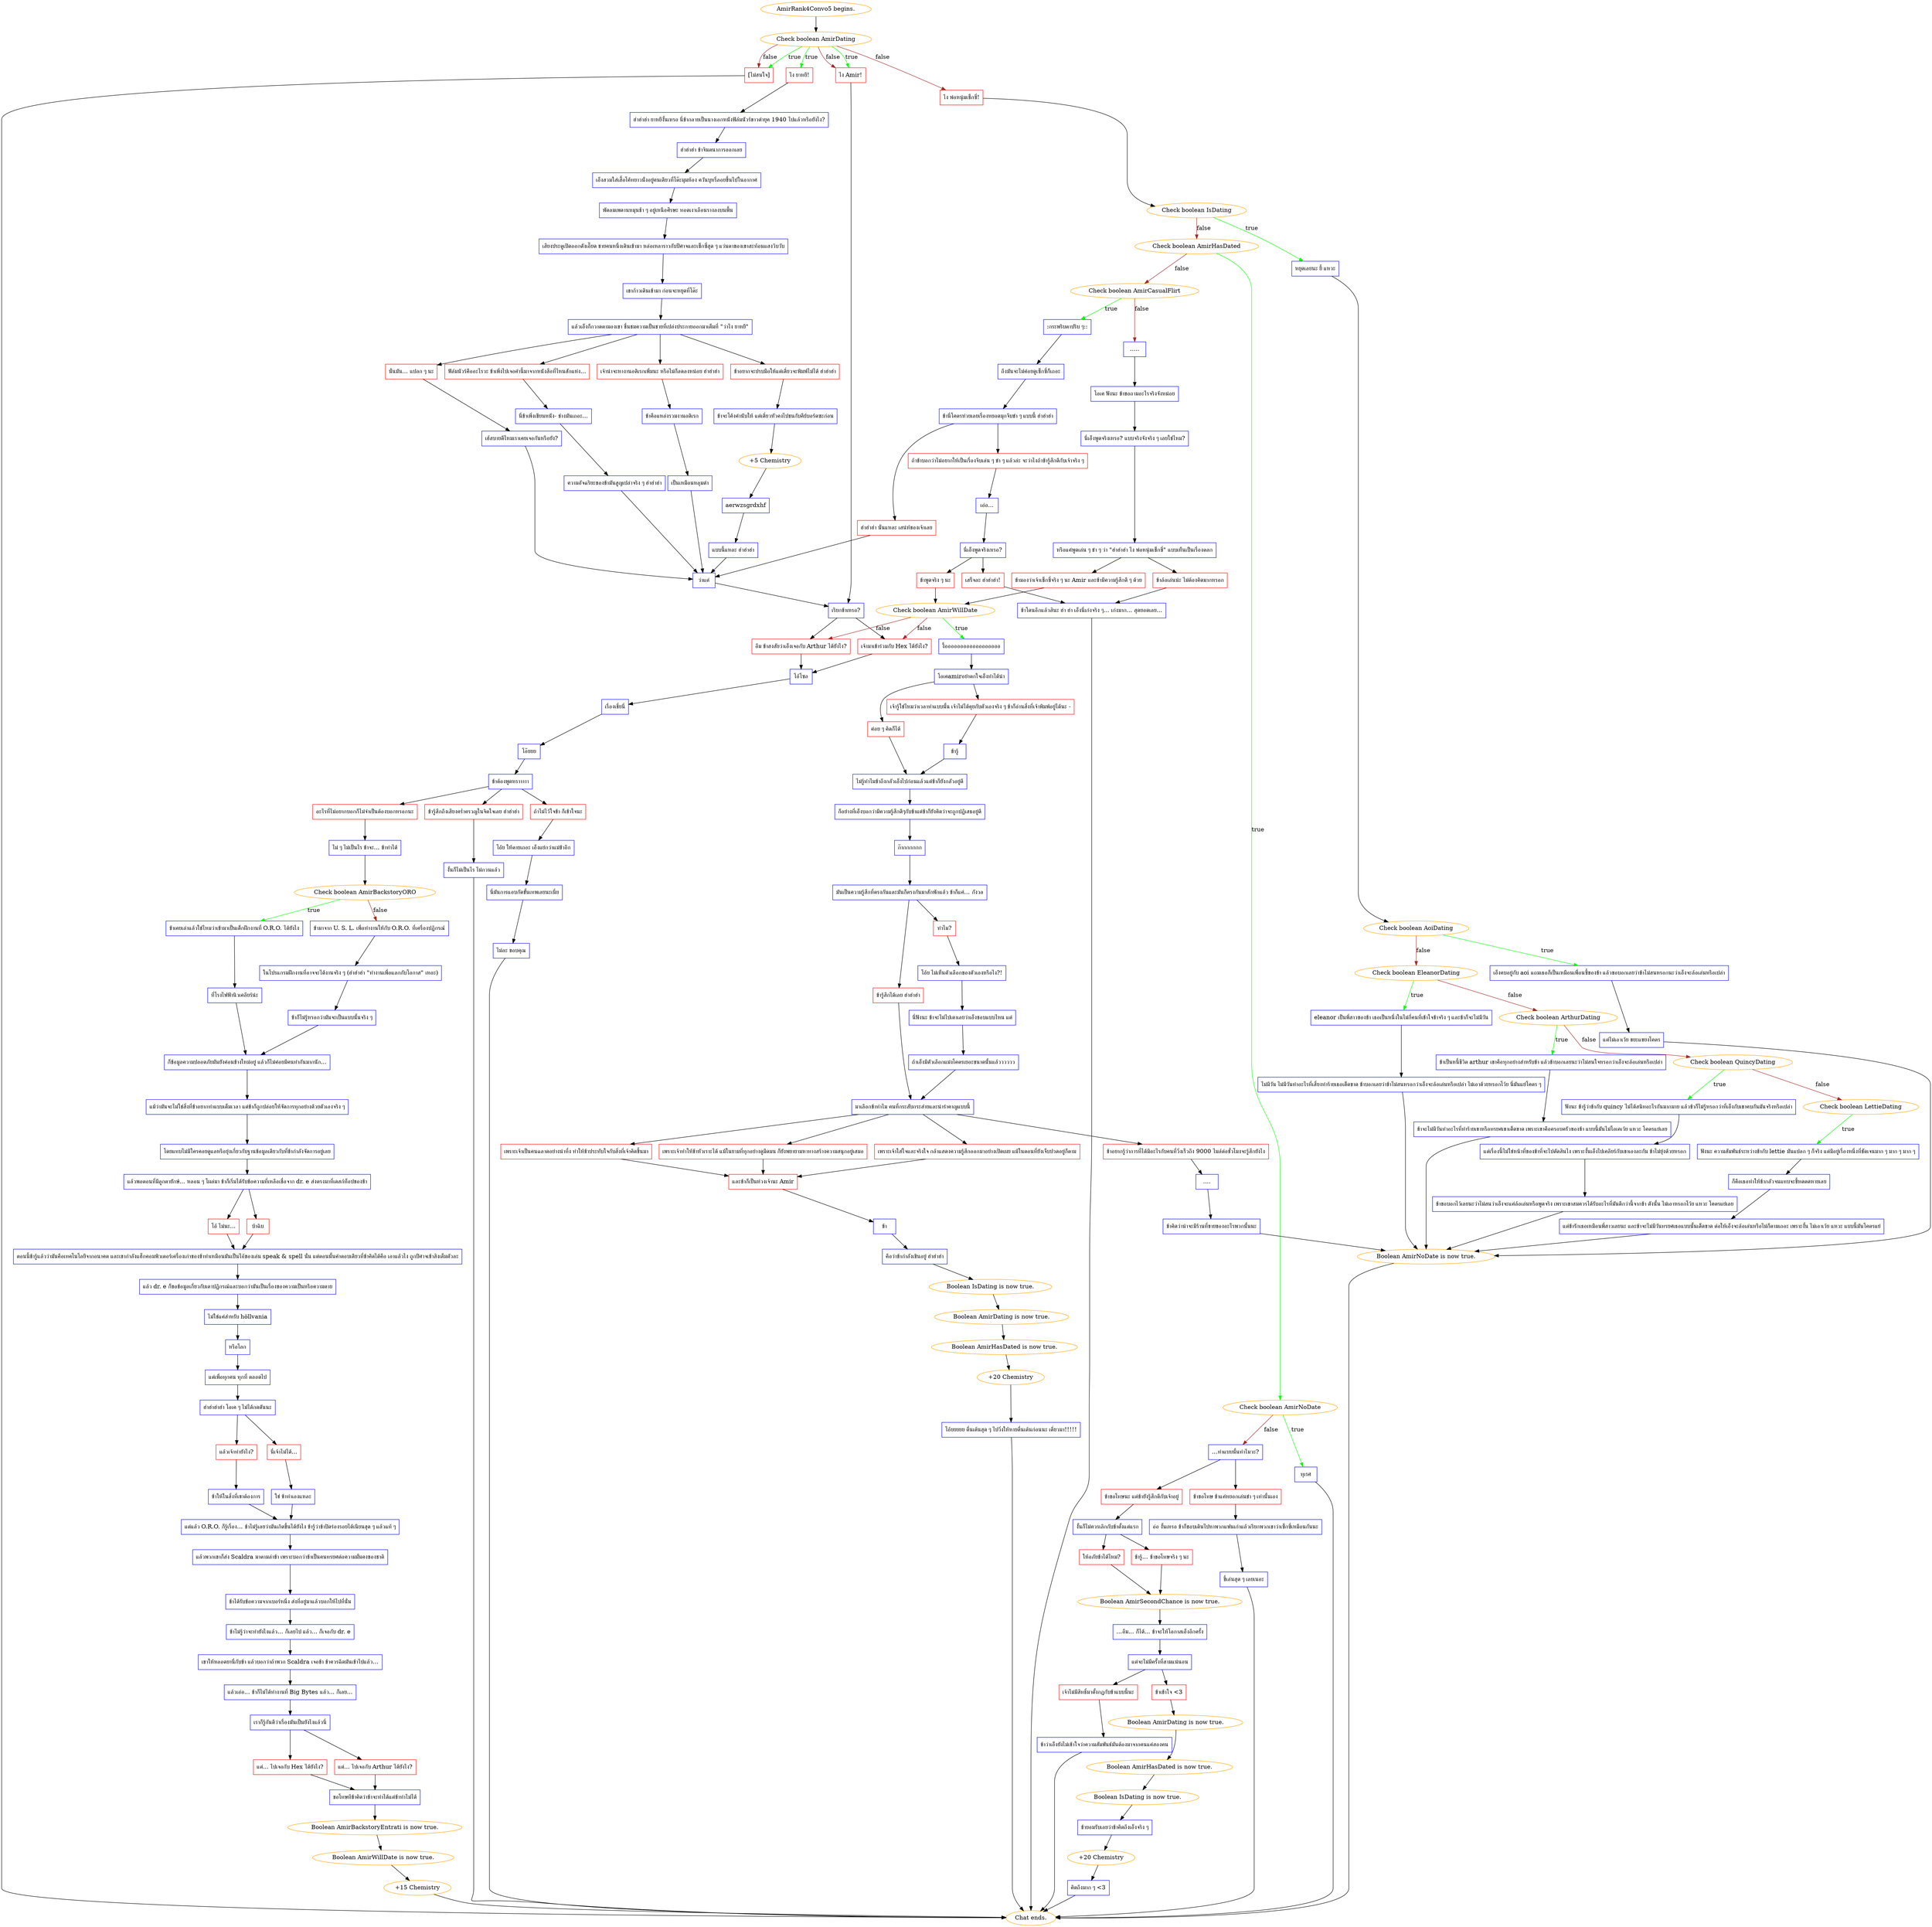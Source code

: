 digraph {
	"AmirRank4Convo5 begins." [color=orange];
		"AmirRank4Convo5 begins." -> j4038238885;
	j4038238885 [label="Check boolean AmirDating",color=orange];
		j4038238885 -> j453472260 [label=true,color=green];
		j4038238885 -> j675863243 [label=true,color=green];
		j4038238885 -> j3001038503 [label=true,color=green];
		j4038238885 -> j3262511232 [label=false,color=brown];
		j4038238885 -> j675863243 [label=false,color=brown];
		j4038238885 -> j3001038503 [label=false,color=brown];
	j453472260 [label="ไง ยาหยี!",shape=box,color=red];
		j453472260 -> j1004935636;
	j675863243 [label="ไง Amir!",shape=box,color=red];
		j675863243 -> j3127888544;
	j3001038503 [label="[ไม่สนใจ]",shape=box,color=red];
		j3001038503 -> "Chat ends.";
	j3262511232 [label="ไง พ่อหนุ่มเซ็กซี่!",shape=box,color=red];
		j3262511232 -> j3187119475;
	j1004935636 [label="ฮ่าฮ่าฮ่า ยาหยีงั้นเหรอ นี่ข้ากลายเป็นนางเอกหนังฟิล์มนัวร์ขาวดำยุค 1940 ไปแล้วหรือยังไง?",shape=box,color=blue];
		j1004935636 -> j1778449166;
	j3127888544 [label="เรียกข้าเหรอ?",shape=box,color=blue];
		j3127888544 -> j3487832916;
		j3127888544 -> j1801534814;
	"Chat ends." [color=orange];
	j3187119475 [label="Check boolean IsDating",color=orange];
		j3187119475 -> j2643241112 [label=true,color=green];
		j3187119475 -> j2762511978 [label=false,color=brown];
	j1778449166 [label="ฮ่าฮ่าฮ่า ข้าจินตนาการออกเลย",shape=box,color=blue];
		j1778449166 -> j1247759759;
	j3487832916 [label="เจ้ามาเข้าร่วมกับ Hex ได้ยังไง?",shape=box,color=red];
		j3487832916 -> j1310866975;
	j1801534814 [label="อืม ข้าสงสัยว่าเอ็งเจอกับ Arthur ได้ยังไง?",shape=box,color=red];
		j1801534814 -> j1310866975;
	j2643241112 [label="หยุดเลยนะ ยี้ แหวะ",shape=box,color=blue];
		j2643241112 -> j4121758529;
	j2762511978 [label="Check boolean AmirHasDated",color=orange];
		j2762511978 -> j583148247 [label=true,color=green];
		j2762511978 -> j3041935515 [label=false,color=brown];
	j1247759759 [label="เอ็งสวมใส่เสื้อโค้ทยาวนั่งอยู่คนเดียวที่โต๊ะมุมห้อง ควันบุหรี่ลอยขึ้นไปในอากาศ",shape=box,color=blue];
		j1247759759 -> j3847410222;
	j1310866975 [label="โอ้โซล",shape=box,color=blue];
		j1310866975 -> j1298294313;
	j4121758529 [label="Check boolean AoiDating",color=orange];
		j4121758529 -> j559906169 [label=true,color=green];
		j4121758529 -> j3816408486 [label=false,color=brown];
	j583148247 [label="Check boolean AmirNoDate",color=orange];
		j583148247 -> j4194601007 [label=true,color=green];
		j583148247 -> j2218231787 [label=false,color=brown];
	j3041935515 [label="Check boolean AmirCasualFlirt",color=orange];
		j3041935515 -> j3756588718 [label=true,color=green];
		j3041935515 -> j3652303269 [label=false,color=brown];
	j3847410222 [label="พัดลมเพดานหมุนช้า ๆ อยู่เหนือศีรษะ ทอดเงาเลือนรางลงบนพื้น",shape=box,color=blue];
		j3847410222 -> j3428417044;
	j1298294313 [label="เรื่องเชี่ยนี่",shape=box,color=blue];
		j1298294313 -> j700437717;
	j559906169 [label="เอ็งคบอยู่กับ aoi แถมเธอก็เป็นเหมือนเพื่อนซี้ของข้า แล้วขอบอกเลยว่าข้าไม่สนหรอกนะว่าเอ็งจะล้อเล่นหรือเปล่า",shape=box,color=blue];
		j559906169 -> j2600301279;
	j3816408486 [label="Check boolean EleanorDating",color=orange];
		j3816408486 -> j103316747 [label=true,color=green];
		j3816408486 -> j1390768341 [label=false,color=brown];
	j4194601007 [label="ทุเรศ",shape=box,color=blue];
		j4194601007 -> "Chat ends.";
	j2218231787 [label="…ทำแบบนั้นทำไมวะ?",shape=box,color=blue];
		j2218231787 -> j3333212664;
		j2218231787 -> j3954572308;
	j3756588718 [label=":กระพริบตาปริบ ๆ::",shape=box,color=blue];
		j3756588718 -> j1819694408;
	j3652303269 [label=".....",shape=box,color=blue];
		j3652303269 -> j697623419;
	j3428417044 [label="เสียงประตูเปิดออกดังเอี๊ยด ชายคนหนึ่งเดินเข้ามา หล่อเหลาราวกับปีศาจและเซ็กซี่สุด ๆ แว่นตาของเขาสะท้อนแสงวิบวับ",shape=box,color=blue];
		j3428417044 -> j670574813;
	j700437717 [label="โอ๊ยยย",shape=box,color=blue];
		j700437717 -> j3801339483;
	j2600301279 [label="แต่ไม่เอาเว้ย ขยะแขยงโคตร",shape=box,color=blue];
		j2600301279 -> j1438323710;
	j103316747 [label="eleanor เป็นพี่สาวของข้า เธอเป็นหนึ่งในไม่กี่คนที่เข้าใจข้าจริง ๆ และข้าก็จะไม่มีวัน",shape=box,color=blue];
		j103316747 -> j2305351817;
	j1390768341 [label="Check boolean ArthurDating",color=orange];
		j1390768341 -> j1410985562 [label=true,color=green];
		j1390768341 -> j4138058423 [label=false,color=brown];
	j3333212664 [label="ข้าขอโทษนะ แต่ข้ายังรู้สึกดีกับเจ้าอยู่",shape=box,color=red];
		j3333212664 -> j2552776415;
	j3954572308 [label="ข้าขอโทษ ข้าแค่หยอกเล่นขำ ๆ เท่านั้นเอง",shape=box,color=red];
		j3954572308 -> j74616835;
	j1819694408 [label="ถึงมันจะไม่ค่อยดูเซ็กซี่ก็เถอะ",shape=box,color=blue];
		j1819694408 -> j790063554;
	j697623419 [label="โอเค ฟังนะ ข้าขอถามอะไรจริงจังหน่อย",shape=box,color=blue];
		j697623419 -> j1179353840;
	j670574813 [label="เขาก้าวเดินเข้ามา ก่อนจะหยุดที่โต๊ะ",shape=box,color=blue];
		j670574813 -> j2210362355;
	j3801339483 [label="ข้าต้องพูดหราาาาา",shape=box,color=blue];
		j3801339483 -> j916114147;
		j3801339483 -> j3538053235;
		j3801339483 -> j2734169180;
	j1438323710 [label="Boolean AmirNoDate is now true.",color=orange];
		j1438323710 -> "Chat ends.";
	j2305351817 [label="ไม่มีวัน ไม่มีวันทำอะไรที่เสี่ยงทำร้ายเธอเด็ดขาด ข้าบอกเลยว่าข้าไม่สนหรอกว่าเอ็งจะล้อเล่นหรือเปล่า ไม่เอาด้วยหรอกโว้ย นี่มันแย่โคตร ๆ",shape=box,color=blue];
		j2305351817 -> j1438323710;
	j1410985562 [label="ข้าเป็นหนี้ชีวิต arthur เขาคือทุกอย่างสำหรับข้า แล้วข้าบอกเลยนะว่าไม่สนใจหรอกว่าเอ็งจะล้อเล่นหรือเปล่า",shape=box,color=blue];
		j1410985562 -> j1304950834;
	j4138058423 [label="Check boolean QuincyDating",color=orange];
		j4138058423 -> j1850410668 [label=true,color=green];
		j4138058423 -> j2396045377 [label=false,color=brown];
	j2552776415 [label="งั้นก็ไม่ควรเลิกกับข้าตั้งแต่แรก",shape=box,color=blue];
		j2552776415 -> j1461402572;
		j2552776415 -> j2627613191;
	j74616835 [label="อ๋อ งั้นเหรอ ข้าก็ชอบเดินไปหาพวกแฟนเก่าแล้วเรียกพวกเขาว่าเซ็กซี่เหมือนกันนะ",shape=box,color=blue];
		j74616835 -> j2599333361;
	j790063554 [label="ข้านี่โคตรห่วยเลยเรื่องหยอดมุกจีบขำ ๆ แบบนี้ ฮ่าฮ่าฮ่า",shape=box,color=blue];
		j790063554 -> j2154660686;
		j790063554 -> j3238618879;
	j1179353840 [label="นี่เอ็งพูดจริงเหรอ? แบบจริงจังจริง ๆ เลยใช่ไหม?",shape=box,color=blue];
		j1179353840 -> j3603528495;
	j2210362355 [label="แล้วเอ็งก็กวาดตามองเขา ชื่นชมความเป็นชายที่เปล่งประกายออกมาเต็มที่ \"ว่าไง ยาหยี\"",shape=box,color=blue];
		j2210362355 -> j3533558184;
		j2210362355 -> j943448195;
		j2210362355 -> j3026385461;
		j2210362355 -> j579178742;
	j916114147 [label="ถ้าไม่ไว้ใจข้า ก็เข้าใจนะ",shape=box,color=red];
		j916114147 -> j3853621919;
	j3538053235 [label="อะไรที่ไม่อยากบอกก็ไม่จำเป็นต้องบอกหรอกนะ",shape=box,color=red];
		j3538053235 -> j774014918;
	j2734169180 [label="ข้ารู้สึกถึงเสียงคร่ำครวญในจิตใจเลย ฮ่าฮ่าฮ่า",shape=box,color=red];
		j2734169180 -> j3237160255;
	j1304950834 [label="ข้าจะไม่มีวันทำอะไรที่ทำร้ายเขาหรือทรยศเขาเด็ดขาด เพราะเขาคือครอบครัวของข้า แบบนี้มันไม่โอเคเว้ย แหวะ โคตรแย่เลย",shape=box,color=blue];
		j1304950834 -> j1438323710;
	j1850410668 [label="ฟังนะ ข้ารู้ว่าข้ากับ quincy ไม่ได้สนิทอะไรกันมากมาย แล้วข้าก็ไม่รู้หรอกว่าที่เอ็งกับเขาคบกันมันจริงหรือเปล่า",shape=box,color=blue];
		j1850410668 -> j1235085771;
	j2396045377 [label="Check boolean LettieDating",color=orange];
		j2396045377 -> j2503146041 [label=true,color=green];
	j1461402572 [label="ข้ารู้… ข้าขอโทษจริง ๆ นะ",shape=box,color=red];
		j1461402572 -> j3893335066;
	j2627613191 [label="ให้อภัยข้าได้ไหม?",shape=box,color=red];
		j2627613191 -> j3893335066;
	j2599333361 [label="ขี้เล่นสุด ๆ เลยเนอะ",shape=box,color=blue];
		j2599333361 -> "Chat ends.";
	j2154660686 [label="ฮ่าฮ่าฮ่า นั่นแหละ เสน่ห์ของเจ้าเลย",shape=box,color=red];
		j2154660686 -> j2510668099;
	j3238618879 [label="ถ้าข้าบอกว่าไม่อยากให้เป็นเรื่องจีบเล่น ๆ ขำ ๆ แล้วล่ะ จะว่าไงถ้าข้ารู้สึกดีกับเจ้าจริง ๆ",shape=box,color=red];
		j3238618879 -> j3802157313;
	j3603528495 [label="หรือแค่พูดเล่น ๆ ขำ ๆ ว่า \"ฮ่าฮ่าฮ่า ไง พ่อหนุ่มเซ็กซี่\" แบบเห็นเป็นเรื่องตลก",shape=box,color=blue];
		j3603528495 -> j1472499952;
		j3603528495 -> j2235951807;
	j3533558184 [label="ฟิล์มนัวร์คืออะไรวะ ข้าเพิ่งไปเจอคำนี้มาจากหนังสือที่ไหนสักแห่ง...",shape=box,color=red];
		j3533558184 -> j1381680016;
	j943448195 [label="เจ้าน่าจะหางานอดิเรกเพิ่มนะ หรือไม่ก็ลดลงหน่อย ฮ่าฮ่าฮ่า",shape=box,color=red];
		j943448195 -> j8250038;
	j3026385461 [label="ข้าอยากจะปรบมือให้แต่เดี๋ยวจะพิมพ์ไม่ได้ ฮ่าฮ่าฮ่า",shape=box,color=red];
		j3026385461 -> j737449119;
	j579178742 [label="นั่นมัน… แปลก ๆ นะ",shape=box,color=red];
		j579178742 -> j251089714;
	j3853621919 [label="โอ้ย ให้ตายเถอะ เอ็งแย่กว่าแม่ข้าอีก",shape=box,color=blue];
		j3853621919 -> j2553884772;
	j774014918 [label="ไม่ ๆ ไม่เป็นไร ข้าจะ... ข้าทำได้",shape=box,color=blue];
		j774014918 -> j752942042;
	j3237160255 [label="งั้นก็ไม่เป็นไร ไม่กวนแล้ว",shape=box,color=blue];
		j3237160255 -> "Chat ends.";
	j1235085771 [label="แต่เรื่องนี้ไม่ใช่หน้าที่ของข้าที่จะไปตัดสินไง เพราะงั้นเอ็งไปเคลียร์กับเขาเองละกัน ข้าไม่ยุ่งด้วยหรอก",shape=box,color=blue];
		j1235085771 -> j1184792063;
	j2503146041 [label="ฟังนะ ความสัมพันธ์ระหว่างข้ากับ lettie มันแปลก ๆ ก็จริง แต่มีอยู่เรื่องหนึ่งที่ชัดเจนมาก ๆ มาก ๆ มาก ๆ",shape=box,color=blue];
		j2503146041 -> j3233260551;
	j3893335066 [label="Boolean AmirSecondChance is now true.",color=orange];
		j3893335066 -> j4263583323;
	j2510668099 [label="ว่าแต่",shape=box,color=blue];
		j2510668099 -> j3127888544;
	j3802157313 [label="เอ่อ...",shape=box,color=blue];
		j3802157313 -> j455650283;
	j1472499952 [label="ข้ามองว่าเจ้าเซ็กซี่จริง ๆ นะ Amir และข้ามีความรู้สึกดี ๆ ด้วย",shape=box,color=red];
		j1472499952 -> j3219135128;
	j2235951807 [label="ข้าล้อเล่นน่ะ ไม่ต้องคิดมากหรอก",shape=box,color=red];
		j2235951807 -> j3391485738;
	j1381680016 [label="นี่ข้าเพิ่งเขียนหนัง- ช่างมันเถอะ...",shape=box,color=blue];
		j1381680016 -> j2805160502;
	j8250038 [label="ข้าคือแหล่งรวมงานอดิเรก",shape=box,color=blue];
		j8250038 -> j3593343256;
	j737449119 [label="ข้าจะโค้งคำนับให้ แต่เดี๋ยวหัวคงไปชนกับคีย์บอร์ดซะก่อน",shape=box,color=blue];
		j737449119 -> j59564991;
	j251089714 [label="เฮ้สบายดีไหมเราเคยเจอกันหรือยัง?",shape=box,color=blue];
		j251089714 -> j2510668099;
	j2553884772 [label="นี่มันการแอบกัดขั้นเทพเลยนะเนี่ย",shape=box,color=blue];
		j2553884772 -> j744523657;
	j752942042 [label="Check boolean AmirBackstoryORO",color=orange];
		j752942042 -> j2842271541 [label=true,color=green];
		j752942042 -> j3858849938 [label=false,color=brown];
	j1184792063 [label="ข้าขอบอกไว้เลยนะว่าไม่สนว่าเอ็งจะแค่ล้อเล่นหรือพูดจริง เพราะเขาสมควรได้รับอะไรที่มันดีกว่านี้จากข้า ดังนั้น ไม่เอาหรอกโว้ย แหวะ โคตรแย่เลย",shape=box,color=blue];
		j1184792063 -> j1438323710;
	j3233260551 [label="ก็คือเธอทำให้ข้ากลัวจนแทบจะขี้หดตดหายเลย",shape=box,color=blue];
		j3233260551 -> j2639245107;
	j4263583323 [label="…อืม... ก็ได้... ข้าจะให้โอกาสเอ็งอีกครั้ง",shape=box,color=blue];
		j4263583323 -> j1360280940;
	j455650283 [label="นี่เอ็งพูดจริงเหรอ?",shape=box,color=blue];
		j455650283 -> j2738489020;
		j455650283 -> j1588150729;
	j3219135128 [label="Check boolean AmirWillDate",color=orange];
		j3219135128 -> j1652249226 [label=true,color=green];
		j3219135128 -> j3487832916 [label=false,color=brown];
		j3219135128 -> j1801534814 [label=false,color=brown];
	j3391485738 [label="ข้าโดนอีกแล้วสินะ ฮ่า​ ฮ่า เอ็งนี่เก่งจริง ๆ... เก่งมาก... สุดยอดเลย...",shape=box,color=blue];
		j3391485738 -> "Chat ends.";
	j2805160502 [label="ความอัจฉริยะของข้ามันสูญเปล่าจริง ๆ ฮ่าฮ่าฮ่า",shape=box,color=blue];
		j2805160502 -> j2510668099;
	j3593343256 [label="เป็นเหมือนหลุมดำ",shape=box,color=blue];
		j3593343256 -> j2510668099;
	j59564991 [label="+5 Chemistry",color=orange];
		j59564991 -> j864813504;
	j744523657 [label="ไม่ละ ขอบคุณ",shape=box,color=blue];
		j744523657 -> "Chat ends.";
	j2842271541 [label="ข้าเคยเล่าแล้วใช่ไหมว่าเข้ามาเป็นเด็กฝึกงานที่ O.R.O. ได้ยังไง",shape=box,color=blue];
		j2842271541 -> j1785024851;
	j3858849938 [label="ข้ามาจาก U. S. L. เพื่อทำงานให้กับ O.R.O. ที่เครื่องปฏิกรณ์",shape=box,color=blue];
		j3858849938 -> j3742129654;
	j2639245107 [label="แต่ข้ารักเธอเหมือนพี่สาวเลยนะ และข้าจะไม่มีวันทรยศเธอแบบนั้นเด็ดขาด ต่อให้เอ็งจะล้อเล่นหรือไม่ก็ตามเถอะ เพราะงั้น ไม่เอาเว้ย แหวะ แบบนี้มันโคตรแย่",shape=box,color=blue];
		j2639245107 -> j1438323710;
	j1360280940 [label="แต่จะไม่มีครั้งที่สามแน่นอน",shape=box,color=blue];
		j1360280940 -> j890586256;
		j1360280940 -> j901235360;
	j2738489020 [label="ข้าพูดจริง ๆ นะ",shape=box,color=red];
		j2738489020 -> j3219135128;
	j1588150729 [label="เสร็จละ ฮ่าฮ่าฮ่า!",shape=box,color=red];
		j1588150729 -> j3391485738;
	j1652249226 [label="งื้ออออออออออออออออออ",shape=box,color=blue];
		j1652249226 -> j1879407999;
	j864813504 [label="aerwzsgrdxhf",shape=box,color=blue];
		j864813504 -> j837397742;
	j1785024851 [label="ที่โรงไฟฟ้านิวเคลียร์น่ะ",shape=box,color=blue];
		j1785024851 -> j3285491217;
	j3742129654 [label="ในโปรแกรมฝึกงานที่อาจจะได้งานจริง ๆ (ฮ่าฮ่าฮ่า \"ทำงานเพื่อแลกกับโอกาส\" เหอะ)",shape=box,color=blue];
		j3742129654 -> j1398073394;
	j890586256 [label="ข้าเข้าใจ <3",shape=box,color=red];
		j890586256 -> j2576522915;
	j901235360 [label="เจ้าไม่มีสิทธิ์มาตั้งกฎกับข้าแบบนี้นะ",shape=box,color=red];
		j901235360 -> j1660530370;
	j1879407999 [label="โอเคamirอย่าตกใจเอ็งทำได้น่า",shape=box,color=blue];
		j1879407999 -> j3816661560;
		j1879407999 -> j2243603966;
	j837397742 [label="แบบนี้แหละ ฮ่าฮ่าฮ่า",shape=box,color=blue];
		j837397742 -> j2510668099;
	j3285491217 [label="ก็ข้อมูลความปลอดภัยมันยังค่อนข้างใหม่อยู่ แล้วก็ไม่ค่อยมีคนทำกันมากนัก…",shape=box,color=blue];
		j3285491217 -> j1783195931;
	j1398073394 [label="ข้าก็ไม่รู้หรอกว่ามันจะเป็นแบบนั้นจริง ๆ",shape=box,color=blue];
		j1398073394 -> j3285491217;
	j2576522915 [label="Boolean AmirDating is now true.",color=orange];
		j2576522915 -> j706054381;
	j1660530370 [label="ข้าว่าเอ็งยังไม่เข้าใจว่าความสัมพันธ์มันต้องมาจากคนแค่สองคน",shape=box,color=blue];
		j1660530370 -> "Chat ends.";
	j3816661560 [label="ค่อย ๆ คิดก็ได้",shape=box,color=red];
		j3816661560 -> j890977161;
	j2243603966 [label="เจ้ารู้ใช่ไหมว่าเวลาทำแบบนั้น เจ้าไม่ได้คุยกับตัวเองจริง ๆ ข้าก็อ่านสิ่งที่เจ้าพิมพ์อยู่ได้นะ -",shape=box,color=red];
		j2243603966 -> j1537282539;
	j1783195931 [label="แม้ว่ามันจะไม่ใช่สิ่งที่ข้าอยากทำแบบเต็มเวลา แต่ข้าก็ถูกปล่อยให้จัดการทุกอย่างด้วยตัวเองจริง ๆ",shape=box,color=blue];
		j1783195931 -> j4080982464;
	j706054381 [label="Boolean AmirHasDated is now true.",color=orange];
		j706054381 -> j2926470695;
	j890977161 [label="ไม่รู้ทำไมข้าถึงกลัวเอ็งไปก่อนแล้วแต่ข้าก็ยังกลัวอยู่ดี",shape=box,color=blue];
		j890977161 -> j1037203812;
	j1537282539 [label="ข้ารู้",shape=box,color=blue];
		j1537282539 -> j890977161;
	j4080982464 [label="โดยแทบไม่มีใครคอยดูแลหรือยุ่งเกี่ยวกับฐานข้อมูลเดียวกับที่ข้ากำลังจัดการอยู่เลย",shape=box,color=blue];
		j4080982464 -> j2779670441;
	j2926470695 [label="Boolean IsDating is now true.",color=orange];
		j2926470695 -> j2262459001;
	j1037203812 [label="ก็อย่างที่เอ็งบอกว่ามีความรู้สึกดีๆกับข้าแต่ข้าก็ยังคิดว่าจะถูกปฏิเสธอยู่ดี",shape=box,color=blue];
		j1037203812 -> j1632368499;
	j2779670441 [label="แล้วพอตอนที่มีลูกตายักษ์... หลอน ๆ โผล่มา ข้าก็เริ่มได้รับข้อความที่เหลือเชื่อจาก dr. e ส่งตรงมาที่เดสก์ท็อปของข้า",shape=box,color=blue];
		j2779670441 -> j1271738898;
		j2779670441 -> j2399777798;
	j2262459001 [label="ข้ายอมรับเลยว่าข้าคิดถึงเอ็งจริง ๆ",shape=box,color=blue];
		j2262459001 -> j974427210;
	j1632368499 [label="ก๊ากกกกกก",shape=box,color=blue];
		j1632368499 -> j3286988702;
	j1271738898 [label="โอ้ ไม่นะ...",shape=box,color=red];
		j1271738898 -> j3808150911;
	j2399777798 [label="บ้าฉิบ",shape=box,color=red];
		j2399777798 -> j3808150911;
	j974427210 [label="+20 Chemistry",color=orange];
		j974427210 -> j437894393;
	j3286988702 [label="มันเป็นความรู้สึกที่ตรงกันและมันก็ตรงกันมาสักพักแล้ว ข้าก็แค่… กังวล",shape=box,color=blue];
		j3286988702 -> j1149407481;
		j3286988702 -> j2985593925;
	j3808150911 [label="ตอนนี้ข้ารู้แล้วว่ามันคือเทคโนโลยีจากอนาคต และเขากำลังแฮ็กคอมพิวเตอร์เครื่องเก่าของข้าทำเหมือนมันเป็นไอ้ของเล่น speak & spell นั่น แต่ตอนนั้นคำตอบเดียวที่ข้าคิดได้คือ เอาแล้วไง ถูกปีศาจเข้าสิงเต็มตัวละ",shape=box,color=blue];
		j3808150911 -> j3284407493;
	j437894393 [label="คิดถึงมาก ๆ <3",shape=box,color=blue];
		j437894393 -> "Chat ends.";
	j1149407481 [label="ข้ารู้สึกได้เลย ฮ่าฮ่าฮ่า",shape=box,color=red];
		j1149407481 -> j1261656231;
	j2985593925 [label="ทำไม?",shape=box,color=red];
		j2985593925 -> j2313065706;
	j3284407493 [label="แล้ว dr. e ก็ขอข้อมูลเกี่ยวกับเตาปฏิกรณ์และบอกว่ามันเป็นเรื่องของความเป็นหรือความตาย",shape=box,color=blue];
		j3284407493 -> j2393843176;
	j1261656231 [label="มาเลือกข้าทำไม คนที่กระสับกระส่ายและน่ารำคาญแบบนี้",shape=box,color=blue];
		j1261656231 -> j3279301196;
		j1261656231 -> j3463158122;
		j1261656231 -> j1286523300;
		j1261656231 -> j3537526354;
	j2313065706 [label="โอ้ย ไม่เห็นตัวเลือกของตัวเองหรือไง?!",shape=box,color=blue];
		j2313065706 -> j2623472523;
	j2393843176 [label="ไม่ใช่แค่สำหรับ höllvania",shape=box,color=blue];
		j2393843176 -> j3574368683;
	j3279301196 [label="เพราะเจ้าเป็นคนฉลาดอย่างน่าทึ่ง ทำให้ข้าประทับใจกับสิ่งที่เจ้าคิดขึ้นมา",shape=box,color=red];
		j3279301196 -> j2310607693;
	j3463158122 [label="เพราะเจ้าใส่ใจและจริงใจ กล้าแสดงความรู้สึกออกมาอย่างเปิดเผย แม้ในตอนที่ยังเจ็บปวดอยู่ก็ตาม",shape=box,color=red];
		j3463158122 -> j2310607693;
	j1286523300 [label="เพราะเจ้าทำให้ข้าหัวเราะได้ แม้ในยามที่ทุกอย่างดูมืดมน ก็ยังพยายามหาทางสร้างความสนุกอยู่เสมอ",shape=box,color=red];
		j1286523300 -> j2310607693;
	j3537526354 [label="ข้าอยากรู้ว่าการที่ได้มีอะไรกับคนที่วิ่งเร็วถึง 9000 ไมล์ต่อชั่วโมงจะรู้สึกยังไง",shape=box,color=red];
		j3537526354 -> j2042433833;
	j2623472523 [label="นี่ฟังนะ ข้าจะไม่ไปเดาเลยว่าเอ็งชอบแบบไหน แต่",shape=box,color=blue];
		j2623472523 -> j319239325;
	j3574368683 [label="หรือโลก",shape=box,color=blue];
		j3574368683 -> j153318013;
	j2310607693 [label="และข้าก็เป็นห่วงเจ้านะ Amir",shape=box,color=red];
		j2310607693 -> j38719885;
	j2042433833 [label="....",shape=box,color=blue];
		j2042433833 -> j803371344;
	j319239325 [label="ถ้าเอ็งมีตัวเลือกแม่งโคตรเยอะขนาดนั้นแล้วววววว",shape=box,color=blue];
		j319239325 -> j1261656231;
	j153318013 [label="แต่เพื่อทุกคน ทุกที่ ตลอดไป",shape=box,color=blue];
		j153318013 -> j1328129329;
	j38719885 [label="ข้า",shape=box,color=blue];
		j38719885 -> j847161482;
	j803371344 [label="ข้าคิดว่าน่าจะมีร้านที่ขายของอะไรพวกนั้นนะ",shape=box,color=blue];
		j803371344 -> j1438323710;
	j1328129329 [label="ฮ่าฮ่าฮ่าฮ่า โอเค ๆ ไม่ได้กดดันนะ",shape=box,color=blue];
		j1328129329 -> j3453149157;
		j1328129329 -> j1207942478;
	j847161482 [label="คือว่าข้ากำลังเขินอยู่ ฮ่าฮ่าฮ่า",shape=box,color=blue];
		j847161482 -> j1547918898;
	j3453149157 [label="แล้วเจ้าทำยังไง?",shape=box,color=red];
		j3453149157 -> j2665588582;
	j1207942478 [label="นี่เจ้าไม่ได้...",shape=box,color=red];
		j1207942478 -> j468125673;
	j1547918898 [label="Boolean IsDating is now true.",color=orange];
		j1547918898 -> j3949570518;
	j2665588582 [label="ข้าให้ในสิ่งที่เขาต้องการ",shape=box,color=blue];
		j2665588582 -> j3931406306;
	j468125673 [label="ใช่ ข้าทำเองแหละ",shape=box,color=blue];
		j468125673 -> j3931406306;
	j3949570518 [label="Boolean AmirDating is now true.",color=orange];
		j3949570518 -> j217291173;
	j3931406306 [label="แต่แล้ว O.R.O. ก็รู้เรื่อง… ข้าไม่รู้เลยว่ามันเกิดขึ้นได้ยังไง ข้ารู้ว่าข้าปิดร่องรอยได้เนียนสุด ๆ แล้วแท้ ๆ",shape=box,color=blue];
		j3931406306 -> j2102055512;
	j217291173 [label="Boolean AmirHasDated is now true.",color=orange];
		j217291173 -> j1107504644;
	j2102055512 [label="แล้วพวกเขาก็ส่ง Scaldra มาตามล่าข้า เพราะบอกว่าข้าเป็นคนทรยศต่อความมั่นคงของชาติ",shape=box,color=blue];
		j2102055512 -> j2044073759;
	j1107504644 [label="+20 Chemistry",color=orange];
		j1107504644 -> j3400264985;
	j2044073759 [label="ข้าได้รับข้อความจากเบอร์หนึ่ง ส่งที่อยู่มาแล้วบอกให้ไปที่นั่น",shape=box,color=blue];
		j2044073759 -> j2261129525;
	j3400264985 [label="โอ้ยยยยย ตื่นเต้นสุด ๆ ไปวิ่งให้หายตื่นเต้นก่อนนะ เดี๋ยวมา!!!!!",shape=box,color=blue];
		j3400264985 -> "Chat ends.";
	j2261129525 [label="ข้าไม่รู้ว่าจะทำยังไงแล้ว… ก็เลยไป แล้ว... ก็เจอกับ dr. e",shape=box,color=blue];
		j2261129525 -> j2116018425;
	j2116018425 [label="เขาให้หลอดยานี่กับข้า แล้วบอกว่าถ้าพวก Scaldra เจอข้า ข้าควรฉีดมันเข้าไปแล้ว…",shape=box,color=blue];
		j2116018425 -> j2345529829;
	j2345529829 [label="แล้วเอ่อ... ข้าก็ไม่ได้ทำงานที่ Big Bytes แล้ว... ก็เลย...",shape=box,color=blue];
		j2345529829 -> j378778788;
	j378778788 [label="เราก็รู้กันดีว่าเรื่องมันเป็นยังไงแล้วนี่",shape=box,color=blue];
		j378778788 -> j2327936430;
		j378778788 -> j3408877932;
	j2327936430 [label="แต่... ไปเจอกับ Hex ได้ยังไง?",shape=box,color=red];
		j2327936430 -> j982903806;
	j3408877932 [label="แต่... ไปเจอกับ Arthur ได้ยังไง?",shape=box,color=red];
		j3408877932 -> j982903806;
	j982903806 [label="ขอโทษทีข้าคิดว่าข้าจะทำได้แต่ข้าทำไม่ได้",shape=box,color=blue];
		j982903806 -> j796369039;
	j796369039 [label="Boolean AmirBackstoryEntrati is now true.",color=orange];
		j796369039 -> j439853534;
	j439853534 [label="Boolean AmirWillDate is now true.",color=orange];
		j439853534 -> j374273682;
	j374273682 [label="+15 Chemistry",color=orange];
		j374273682 -> "Chat ends.";
}